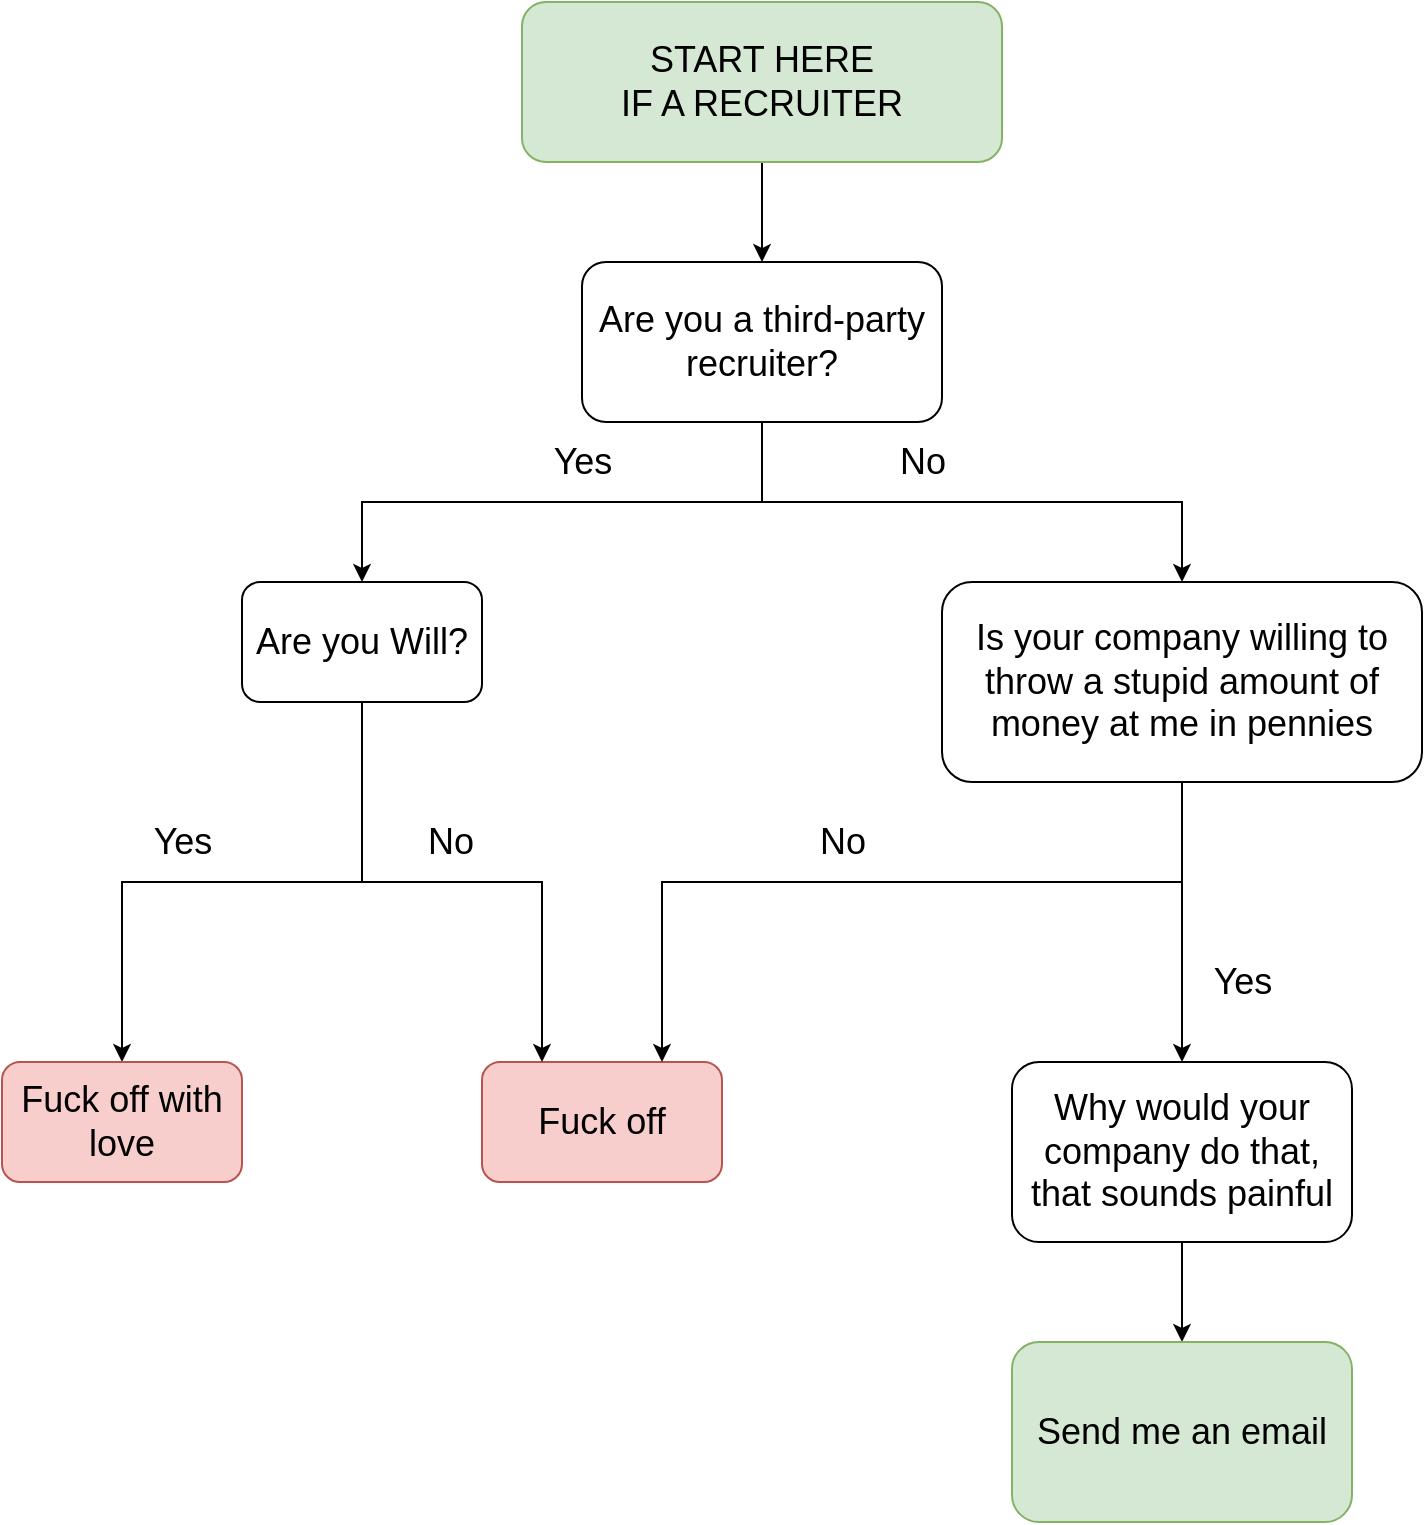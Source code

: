 <mxfile version="20.7.4" type="device"><diagram id="qq19_WN6Dn7Ife3n1qsJ" name="Page-1"><mxGraphModel dx="890" dy="589" grid="1" gridSize="10" guides="1" tooltips="1" connect="1" arrows="1" fold="1" page="1" pageScale="1" pageWidth="850" pageHeight="1100" math="0" shadow="0"><root><mxCell id="0"/><mxCell id="1" parent="0"/><mxCell id="T9Z-mASL1I1UUMBSOHGo-5" value="" style="edgeStyle=orthogonalEdgeStyle;rounded=0;orthogonalLoop=1;jettySize=auto;html=1;exitX=0.5;exitY=1;exitDx=0;exitDy=0;entryX=0.5;entryY=0;entryDx=0;entryDy=0;fontSize=18;" edge="1" parent="1" source="T9Z-mASL1I1UUMBSOHGo-1" target="T9Z-mASL1I1UUMBSOHGo-3"><mxGeometry y="-15" relative="1" as="geometry"><mxPoint as="offset"/></mxGeometry></mxCell><mxCell id="T9Z-mASL1I1UUMBSOHGo-1" value="&lt;div style=&quot;font-size: 18px;&quot;&gt;START HERE&lt;/div&gt;&lt;div style=&quot;font-size: 18px;&quot;&gt;IF A RECRUITER&lt;br&gt;&lt;/div&gt;" style="rounded=1;whiteSpace=wrap;html=1;fillColor=#d5e8d4;strokeColor=#82b366;fontSize=18;" vertex="1" parent="1"><mxGeometry x="410" y="60" width="240" height="80" as="geometry"/></mxCell><mxCell id="T9Z-mASL1I1UUMBSOHGo-7" style="edgeStyle=orthogonalEdgeStyle;rounded=0;orthogonalLoop=1;jettySize=auto;html=1;exitX=0.5;exitY=1;exitDx=0;exitDy=0;entryX=0.5;entryY=0;entryDx=0;entryDy=0;fontSize=18;" edge="1" parent="1" source="T9Z-mASL1I1UUMBSOHGo-3" target="T9Z-mASL1I1UUMBSOHGo-10"><mxGeometry relative="1" as="geometry"><mxPoint x="660" y="360" as="targetPoint"/></mxGeometry></mxCell><mxCell id="T9Z-mASL1I1UUMBSOHGo-18" value="Yes" style="edgeLabel;html=1;align=center;verticalAlign=middle;resizable=0;points=[];fontSize=18;" vertex="1" connectable="0" parent="T9Z-mASL1I1UUMBSOHGo-7"><mxGeometry x="0.036" y="-2" relative="1" as="geometry"><mxPoint x="15" y="-18" as="offset"/></mxGeometry></mxCell><mxCell id="T9Z-mASL1I1UUMBSOHGo-16" style="edgeStyle=orthogonalEdgeStyle;rounded=0;orthogonalLoop=1;jettySize=auto;html=1;exitX=0.5;exitY=1;exitDx=0;exitDy=0;entryX=0.5;entryY=0;entryDx=0;entryDy=0;fontSize=18;" edge="1" parent="1" source="T9Z-mASL1I1UUMBSOHGo-3" target="T9Z-mASL1I1UUMBSOHGo-25"><mxGeometry relative="1" as="geometry"><mxPoint x="760" y="350" as="targetPoint"/></mxGeometry></mxCell><mxCell id="T9Z-mASL1I1UUMBSOHGo-17" value="No" style="edgeLabel;html=1;align=center;verticalAlign=middle;resizable=0;points=[];fontSize=18;" vertex="1" connectable="0" parent="T9Z-mASL1I1UUMBSOHGo-16"><mxGeometry x="-0.028" y="-3" relative="1" as="geometry"><mxPoint x="-21" y="-23" as="offset"/></mxGeometry></mxCell><mxCell id="T9Z-mASL1I1UUMBSOHGo-3" value="Are you a third-party recruiter?" style="rounded=1;whiteSpace=wrap;html=1;fontSize=18;" vertex="1" parent="1"><mxGeometry x="440" y="190" width="180" height="80" as="geometry"/></mxCell><mxCell id="T9Z-mASL1I1UUMBSOHGo-9" value="Fuck off" style="rounded=1;whiteSpace=wrap;html=1;fontSize=18;fillColor=#f8cecc;strokeColor=#b85450;" vertex="1" parent="1"><mxGeometry x="390" y="590" width="120" height="60" as="geometry"/></mxCell><mxCell id="T9Z-mASL1I1UUMBSOHGo-11" style="edgeStyle=orthogonalEdgeStyle;rounded=0;orthogonalLoop=1;jettySize=auto;html=1;exitX=0.5;exitY=1;exitDx=0;exitDy=0;entryX=0.25;entryY=0;entryDx=0;entryDy=0;fontSize=18;" edge="1" parent="1" source="T9Z-mASL1I1UUMBSOHGo-10" target="T9Z-mASL1I1UUMBSOHGo-9"><mxGeometry relative="1" as="geometry"/></mxCell><mxCell id="T9Z-mASL1I1UUMBSOHGo-12" value="No" style="edgeLabel;html=1;align=center;verticalAlign=middle;resizable=0;points=[];fontSize=18;" vertex="1" connectable="0" parent="T9Z-mASL1I1UUMBSOHGo-11"><mxGeometry x="-0.013" y="1" relative="1" as="geometry"><mxPoint x="1" y="-19" as="offset"/></mxGeometry></mxCell><mxCell id="T9Z-mASL1I1UUMBSOHGo-14" style="edgeStyle=orthogonalEdgeStyle;rounded=0;orthogonalLoop=1;jettySize=auto;html=1;exitX=0.5;exitY=1;exitDx=0;exitDy=0;entryX=0.5;entryY=0;entryDx=0;entryDy=0;fontSize=18;" edge="1" parent="1" source="T9Z-mASL1I1UUMBSOHGo-10" target="T9Z-mASL1I1UUMBSOHGo-13"><mxGeometry relative="1" as="geometry"/></mxCell><mxCell id="T9Z-mASL1I1UUMBSOHGo-15" value="Yes" style="edgeLabel;html=1;align=center;verticalAlign=middle;resizable=0;points=[];fontSize=18;" vertex="1" connectable="0" parent="T9Z-mASL1I1UUMBSOHGo-14"><mxGeometry x="0.025" y="-2" relative="1" as="geometry"><mxPoint x="-26" y="-18" as="offset"/></mxGeometry></mxCell><mxCell id="T9Z-mASL1I1UUMBSOHGo-10" value="Are you Will?" style="rounded=1;whiteSpace=wrap;html=1;fontSize=18;" vertex="1" parent="1"><mxGeometry x="270" y="350" width="120" height="60" as="geometry"/></mxCell><mxCell id="T9Z-mASL1I1UUMBSOHGo-13" value="Fuck off with love" style="rounded=1;whiteSpace=wrap;html=1;fontSize=18;fillColor=#f8cecc;strokeColor=#b85450;" vertex="1" parent="1"><mxGeometry x="150" y="590" width="120" height="60" as="geometry"/></mxCell><mxCell id="T9Z-mASL1I1UUMBSOHGo-27" value="No" style="edgeStyle=orthogonalEdgeStyle;rounded=0;orthogonalLoop=1;jettySize=auto;html=1;exitX=0.5;exitY=1;exitDx=0;exitDy=0;entryX=0.75;entryY=0;entryDx=0;entryDy=0;fontSize=18;" edge="1" parent="1" source="T9Z-mASL1I1UUMBSOHGo-25" target="T9Z-mASL1I1UUMBSOHGo-9"><mxGeometry x="0.1" y="-20" relative="1" as="geometry"><mxPoint x="870" y="540" as="targetPoint"/><Array as="points"><mxPoint x="740" y="500"/><mxPoint x="480" y="500"/></Array><mxPoint as="offset"/></mxGeometry></mxCell><mxCell id="T9Z-mASL1I1UUMBSOHGo-29" style="edgeStyle=orthogonalEdgeStyle;rounded=0;orthogonalLoop=1;jettySize=auto;html=1;exitX=0.5;exitY=1;exitDx=0;exitDy=0;fontSize=18;" edge="1" parent="1" source="T9Z-mASL1I1UUMBSOHGo-25" target="T9Z-mASL1I1UUMBSOHGo-28"><mxGeometry relative="1" as="geometry"/></mxCell><mxCell id="T9Z-mASL1I1UUMBSOHGo-30" value="Yes" style="edgeLabel;html=1;align=center;verticalAlign=middle;resizable=0;points=[];fontSize=18;" vertex="1" connectable="0" parent="T9Z-mASL1I1UUMBSOHGo-29"><mxGeometry x="0.014" relative="1" as="geometry"><mxPoint x="30" y="29" as="offset"/></mxGeometry></mxCell><mxCell id="T9Z-mASL1I1UUMBSOHGo-25" value="Is your company willing to throw a stupid amount of money at me in pennies" style="rounded=1;whiteSpace=wrap;html=1;fontSize=18;" vertex="1" parent="1"><mxGeometry x="620" y="350" width="240" height="100" as="geometry"/></mxCell><mxCell id="T9Z-mASL1I1UUMBSOHGo-33" style="edgeStyle=orthogonalEdgeStyle;rounded=0;orthogonalLoop=1;jettySize=auto;html=1;exitX=0.5;exitY=1;exitDx=0;exitDy=0;entryX=0.5;entryY=0;entryDx=0;entryDy=0;fontSize=18;" edge="1" parent="1" source="T9Z-mASL1I1UUMBSOHGo-28" target="T9Z-mASL1I1UUMBSOHGo-32"><mxGeometry relative="1" as="geometry"/></mxCell><mxCell id="T9Z-mASL1I1UUMBSOHGo-28" value="Why would your company do that, that sounds painful" style="rounded=1;whiteSpace=wrap;html=1;fontSize=18;" vertex="1" parent="1"><mxGeometry x="655" y="590" width="170" height="90" as="geometry"/></mxCell><mxCell id="T9Z-mASL1I1UUMBSOHGo-32" value="Send me an email" style="rounded=1;whiteSpace=wrap;html=1;fontSize=18;fillColor=#d5e8d4;strokeColor=#82b366;" vertex="1" parent="1"><mxGeometry x="655" y="730" width="170" height="90" as="geometry"/></mxCell></root></mxGraphModel></diagram></mxfile>